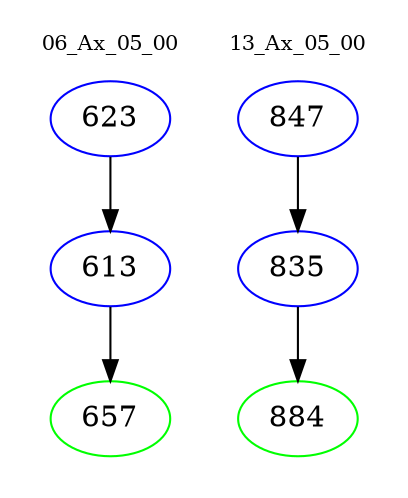 digraph{
subgraph cluster_0 {
color = white
label = "06_Ax_05_00";
fontsize=10;
T0_623 [label="623", color="blue"]
T0_623 -> T0_613 [color="black"]
T0_613 [label="613", color="blue"]
T0_613 -> T0_657 [color="black"]
T0_657 [label="657", color="green"]
}
subgraph cluster_1 {
color = white
label = "13_Ax_05_00";
fontsize=10;
T1_847 [label="847", color="blue"]
T1_847 -> T1_835 [color="black"]
T1_835 [label="835", color="blue"]
T1_835 -> T1_884 [color="black"]
T1_884 [label="884", color="green"]
}
}
